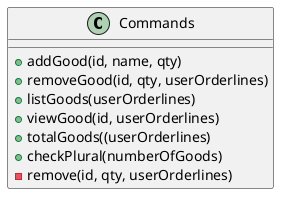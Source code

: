 @startuml
'https://plantuml.com/sequence-diagram


class Commands {
    + addGood(id, name, qty)
    + removeGood(id, qty, userOrderlines)
    + listGoods(userOrderlines)
    + viewGood(id, userOrderlines)
    + totalGoods((userOrderlines)
    + checkPlural(numberOfGoods)
    - remove(id, qty, userOrderlines)
}

@enduml